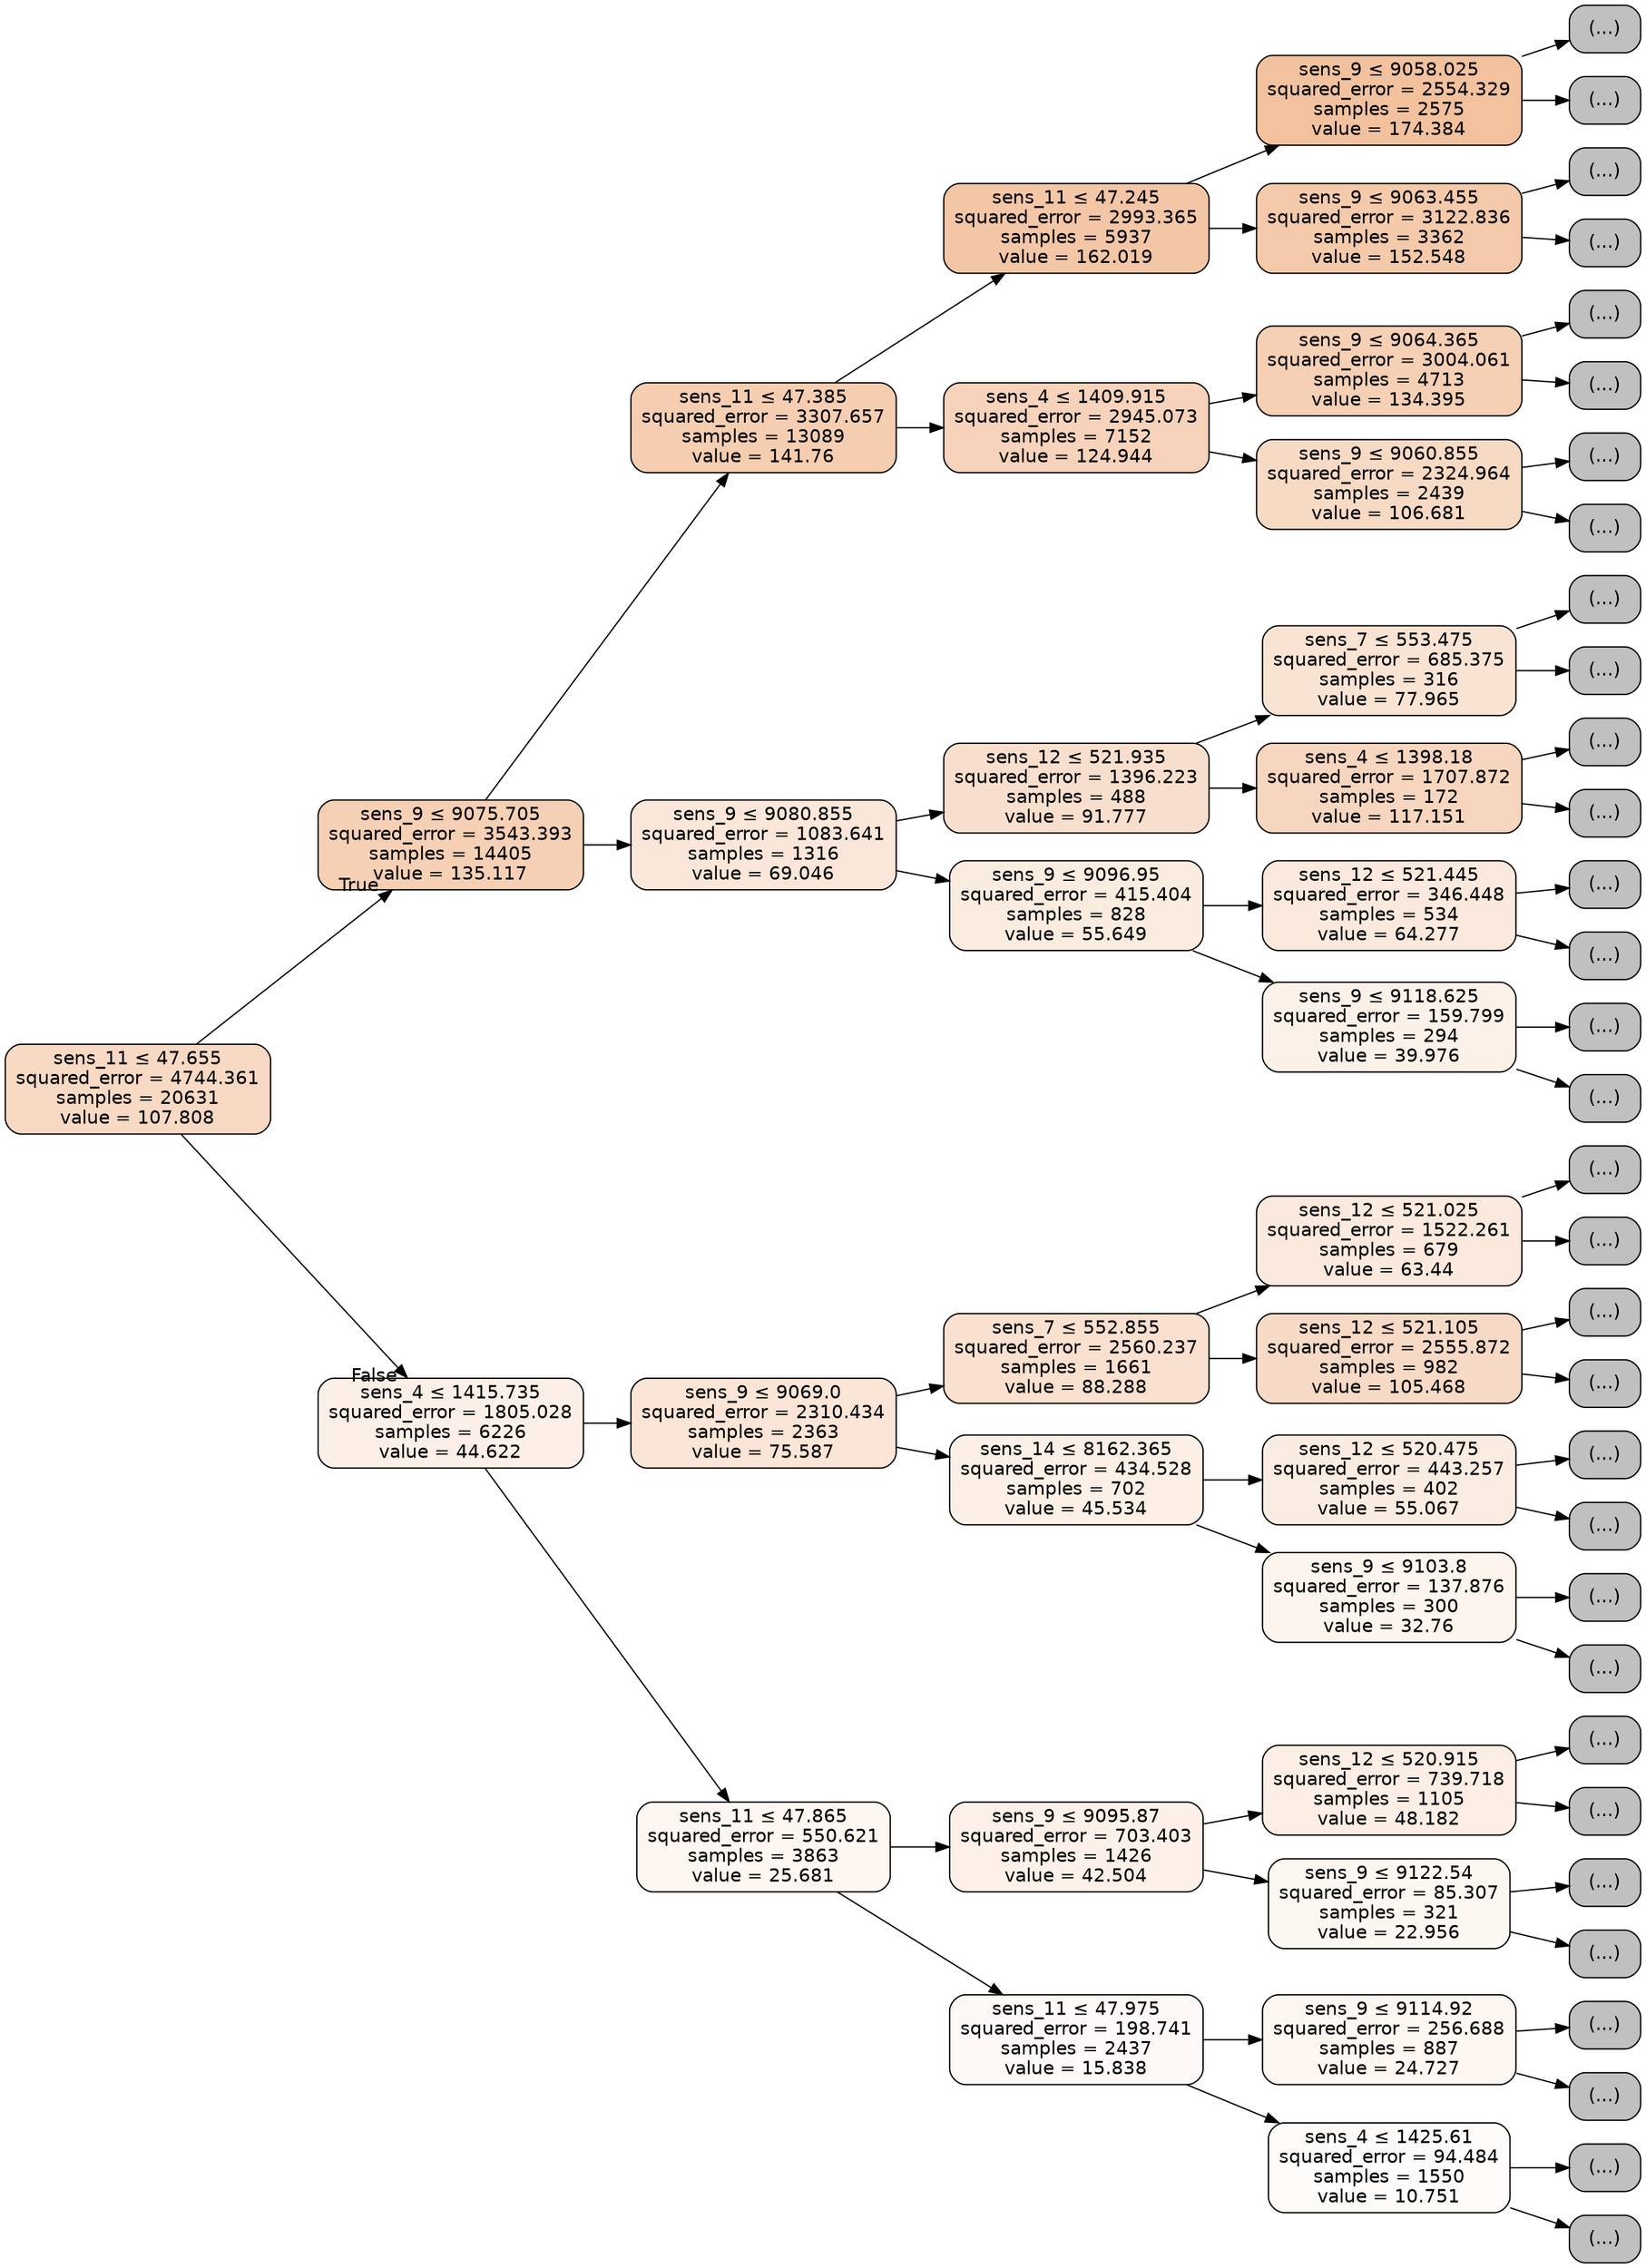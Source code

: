 digraph Tree {
node [shape=box, style="filled, rounded", color="black", fontname="helvetica"] ;
edge [fontname="helvetica"] ;
rankdir=LR ;
0 [label=<sens_11 &le; 47.655<br/>squared_error = 4744.361<br/>samples = 20631<br/>value = 107.808>, fillcolor="#f7d9c4"] ;
1 [label=<sens_9 &le; 9075.705<br/>squared_error = 3543.393<br/>samples = 14405<br/>value = 135.117>, fillcolor="#f5d0b5"] ;
0 -> 1 [labeldistance=2.5, labelangle=-45, headlabel="True"] ;
2 [label=<sens_11 &le; 47.385<br/>squared_error = 3307.657<br/>samples = 13089<br/>value = 141.76>, fillcolor="#f5ceb1"] ;
1 -> 2 ;
3 [label=<sens_11 &le; 47.245<br/>squared_error = 2993.365<br/>samples = 5937<br/>value = 162.019>, fillcolor="#f3c6a6"] ;
2 -> 3 ;
4 [label=<sens_9 &le; 9058.025<br/>squared_error = 2554.329<br/>samples = 2575<br/>value = 174.384>, fillcolor="#f2c29f"] ;
3 -> 4 ;
5 [label="(...)", fillcolor="#C0C0C0"] ;
4 -> 5 ;
1866 [label="(...)", fillcolor="#C0C0C0"] ;
4 -> 1866 ;
4993 [label=<sens_9 &le; 9063.455<br/>squared_error = 3122.836<br/>samples = 3362<br/>value = 152.548>, fillcolor="#f4caab"] ;
3 -> 4993 ;
4994 [label="(...)", fillcolor="#C0C0C0"] ;
4993 -> 4994 ;
9339 [label="(...)", fillcolor="#C0C0C0"] ;
4993 -> 9339 ;
11524 [label=<sens_4 &le; 1409.915<br/>squared_error = 2945.073<br/>samples = 7152<br/>value = 124.944>, fillcolor="#f6d3ba"] ;
2 -> 11524 ;
11525 [label=<sens_9 &le; 9064.365<br/>squared_error = 3004.061<br/>samples = 4713<br/>value = 134.395>, fillcolor="#f5d0b5"] ;
11524 -> 11525 ;
11526 [label="(...)", fillcolor="#C0C0C0"] ;
11525 -> 11526 ;
18633 [label="(...)", fillcolor="#C0C0C0"] ;
11525 -> 18633 ;
20654 [label=<sens_9 &le; 9060.855<br/>squared_error = 2324.964<br/>samples = 2439<br/>value = 106.681>, fillcolor="#f7dac4"] ;
11524 -> 20654 ;
20655 [label="(...)", fillcolor="#C0C0C0"] ;
20654 -> 20655 ;
23746 [label="(...)", fillcolor="#C0C0C0"] ;
20654 -> 23746 ;
25343 [label=<sens_9 &le; 9080.855<br/>squared_error = 1083.641<br/>samples = 1316<br/>value = 69.046>, fillcolor="#fae7d9"] ;
1 -> 25343 ;
25344 [label=<sens_12 &le; 521.935<br/>squared_error = 1396.223<br/>samples = 488<br/>value = 91.777>, fillcolor="#f8dfcd"] ;
25343 -> 25344 ;
25345 [label=<sens_7 &le; 553.475<br/>squared_error = 685.375<br/>samples = 316<br/>value = 77.965>, fillcolor="#f9e4d4"] ;
25344 -> 25345 ;
25346 [label="(...)", fillcolor="#C0C0C0"] ;
25345 -> 25346 ;
25625 [label="(...)", fillcolor="#C0C0C0"] ;
25345 -> 25625 ;
25926 [label=<sens_4 &le; 1398.18<br/>squared_error = 1707.872<br/>samples = 172<br/>value = 117.151>, fillcolor="#f7d6bf"] ;
25344 -> 25926 ;
25927 [label="(...)", fillcolor="#C0C0C0"] ;
25926 -> 25927 ;
26024 [label="(...)", fillcolor="#C0C0C0"] ;
25926 -> 26024 ;
26245 [label=<sens_9 &le; 9096.95<br/>squared_error = 415.404<br/>samples = 828<br/>value = 55.649>, fillcolor="#fbece0"] ;
25343 -> 26245 ;
26246 [label=<sens_12 &le; 521.445<br/>squared_error = 346.448<br/>samples = 534<br/>value = 64.277>, fillcolor="#fae9dc"] ;
26245 -> 26246 ;
26247 [label="(...)", fillcolor="#C0C0C0"] ;
26246 -> 26247 ;
26650 [label="(...)", fillcolor="#C0C0C0"] ;
26246 -> 26650 ;
27215 [label=<sens_9 &le; 9118.625<br/>squared_error = 159.799<br/>samples = 294<br/>value = 39.976>, fillcolor="#fcf1e9"] ;
26245 -> 27215 ;
27216 [label="(...)", fillcolor="#C0C0C0"] ;
27215 -> 27216 ;
27559 [label="(...)", fillcolor="#C0C0C0"] ;
27215 -> 27559 ;
27712 [label=<sens_4 &le; 1415.735<br/>squared_error = 1805.028<br/>samples = 6226<br/>value = 44.622>, fillcolor="#fcefe7"] ;
0 -> 27712 [labeldistance=2.5, labelangle=45, headlabel="False"] ;
27713 [label=<sens_9 &le; 9069.0<br/>squared_error = 2310.434<br/>samples = 2363<br/>value = 75.587>, fillcolor="#fae5d6"] ;
27712 -> 27713 ;
27714 [label=<sens_7 &le; 552.855<br/>squared_error = 2560.237<br/>samples = 1661<br/>value = 88.288>, fillcolor="#f9e0cf"] ;
27713 -> 27714 ;
27715 [label=<sens_12 &le; 521.025<br/>squared_error = 1522.261<br/>samples = 679<br/>value = 63.44>, fillcolor="#fae9dc"] ;
27714 -> 27715 ;
27716 [label="(...)", fillcolor="#C0C0C0"] ;
27715 -> 27716 ;
28515 [label="(...)", fillcolor="#C0C0C0"] ;
27715 -> 28515 ;
28962 [label=<sens_12 &le; 521.105<br/>squared_error = 2555.872<br/>samples = 982<br/>value = 105.468>, fillcolor="#f7dac5"] ;
27714 -> 28962 ;
28963 [label="(...)", fillcolor="#C0C0C0"] ;
28962 -> 28963 ;
29740 [label="(...)", fillcolor="#C0C0C0"] ;
28962 -> 29740 ;
30847 [label=<sens_14 &le; 8162.365<br/>squared_error = 434.528<br/>samples = 702<br/>value = 45.534>, fillcolor="#fcefe6"] ;
27713 -> 30847 ;
30848 [label=<sens_12 &le; 520.475<br/>squared_error = 443.257<br/>samples = 402<br/>value = 55.067>, fillcolor="#fbece1"] ;
30847 -> 30848 ;
30849 [label="(...)", fillcolor="#C0C0C0"] ;
30848 -> 30849 ;
30900 [label="(...)", fillcolor="#C0C0C0"] ;
30848 -> 30900 ;
31603 [label=<sens_9 &le; 9103.8<br/>squared_error = 137.876<br/>samples = 300<br/>value = 32.76>, fillcolor="#fdf4ed"] ;
30847 -> 31603 ;
31604 [label="(...)", fillcolor="#C0C0C0"] ;
31603 -> 31604 ;
31875 [label="(...)", fillcolor="#C0C0C0"] ;
31603 -> 31875 ;
32084 [label=<sens_11 &le; 47.865<br/>squared_error = 550.621<br/>samples = 3863<br/>value = 25.681>, fillcolor="#fdf6f1"] ;
27712 -> 32084 ;
32085 [label=<sens_9 &le; 9095.87<br/>squared_error = 703.403<br/>samples = 1426<br/>value = 42.504>, fillcolor="#fcf0e8"] ;
32084 -> 32085 ;
32086 [label=<sens_12 &le; 520.915<br/>squared_error = 739.718<br/>samples = 1105<br/>value = 48.182>, fillcolor="#fceee5"] ;
32085 -> 32086 ;
32087 [label="(...)", fillcolor="#C0C0C0"] ;
32086 -> 32087 ;
33378 [label="(...)", fillcolor="#C0C0C0"] ;
32086 -> 33378 ;
34119 [label=<sens_9 &le; 9122.54<br/>squared_error = 85.307<br/>samples = 321<br/>value = 22.956>, fillcolor="#fdf7f2"] ;
32085 -> 34119 ;
34120 [label="(...)", fillcolor="#C0C0C0"] ;
34119 -> 34120 ;
34437 [label="(...)", fillcolor="#C0C0C0"] ;
34119 -> 34437 ;
34608 [label=<sens_11 &le; 47.975<br/>squared_error = 198.741<br/>samples = 2437<br/>value = 15.838>, fillcolor="#fef9f6"] ;
32084 -> 34608 ;
34609 [label=<sens_9 &le; 9114.92<br/>squared_error = 256.688<br/>samples = 887<br/>value = 24.727>, fillcolor="#fdf6f1"] ;
34608 -> 34609 ;
34610 [label="(...)", fillcolor="#C0C0C0"] ;
34609 -> 34610 ;
35851 [label="(...)", fillcolor="#C0C0C0"] ;
34609 -> 35851 ;
36094 [label=<sens_4 &le; 1425.61<br/>squared_error = 94.484<br/>samples = 1550<br/>value = 10.751>, fillcolor="#fefbf9"] ;
34608 -> 36094 ;
36095 [label="(...)", fillcolor="#C0C0C0"] ;
36094 -> 36095 ;
37304 [label="(...)", fillcolor="#C0C0C0"] ;
36094 -> 37304 ;
}